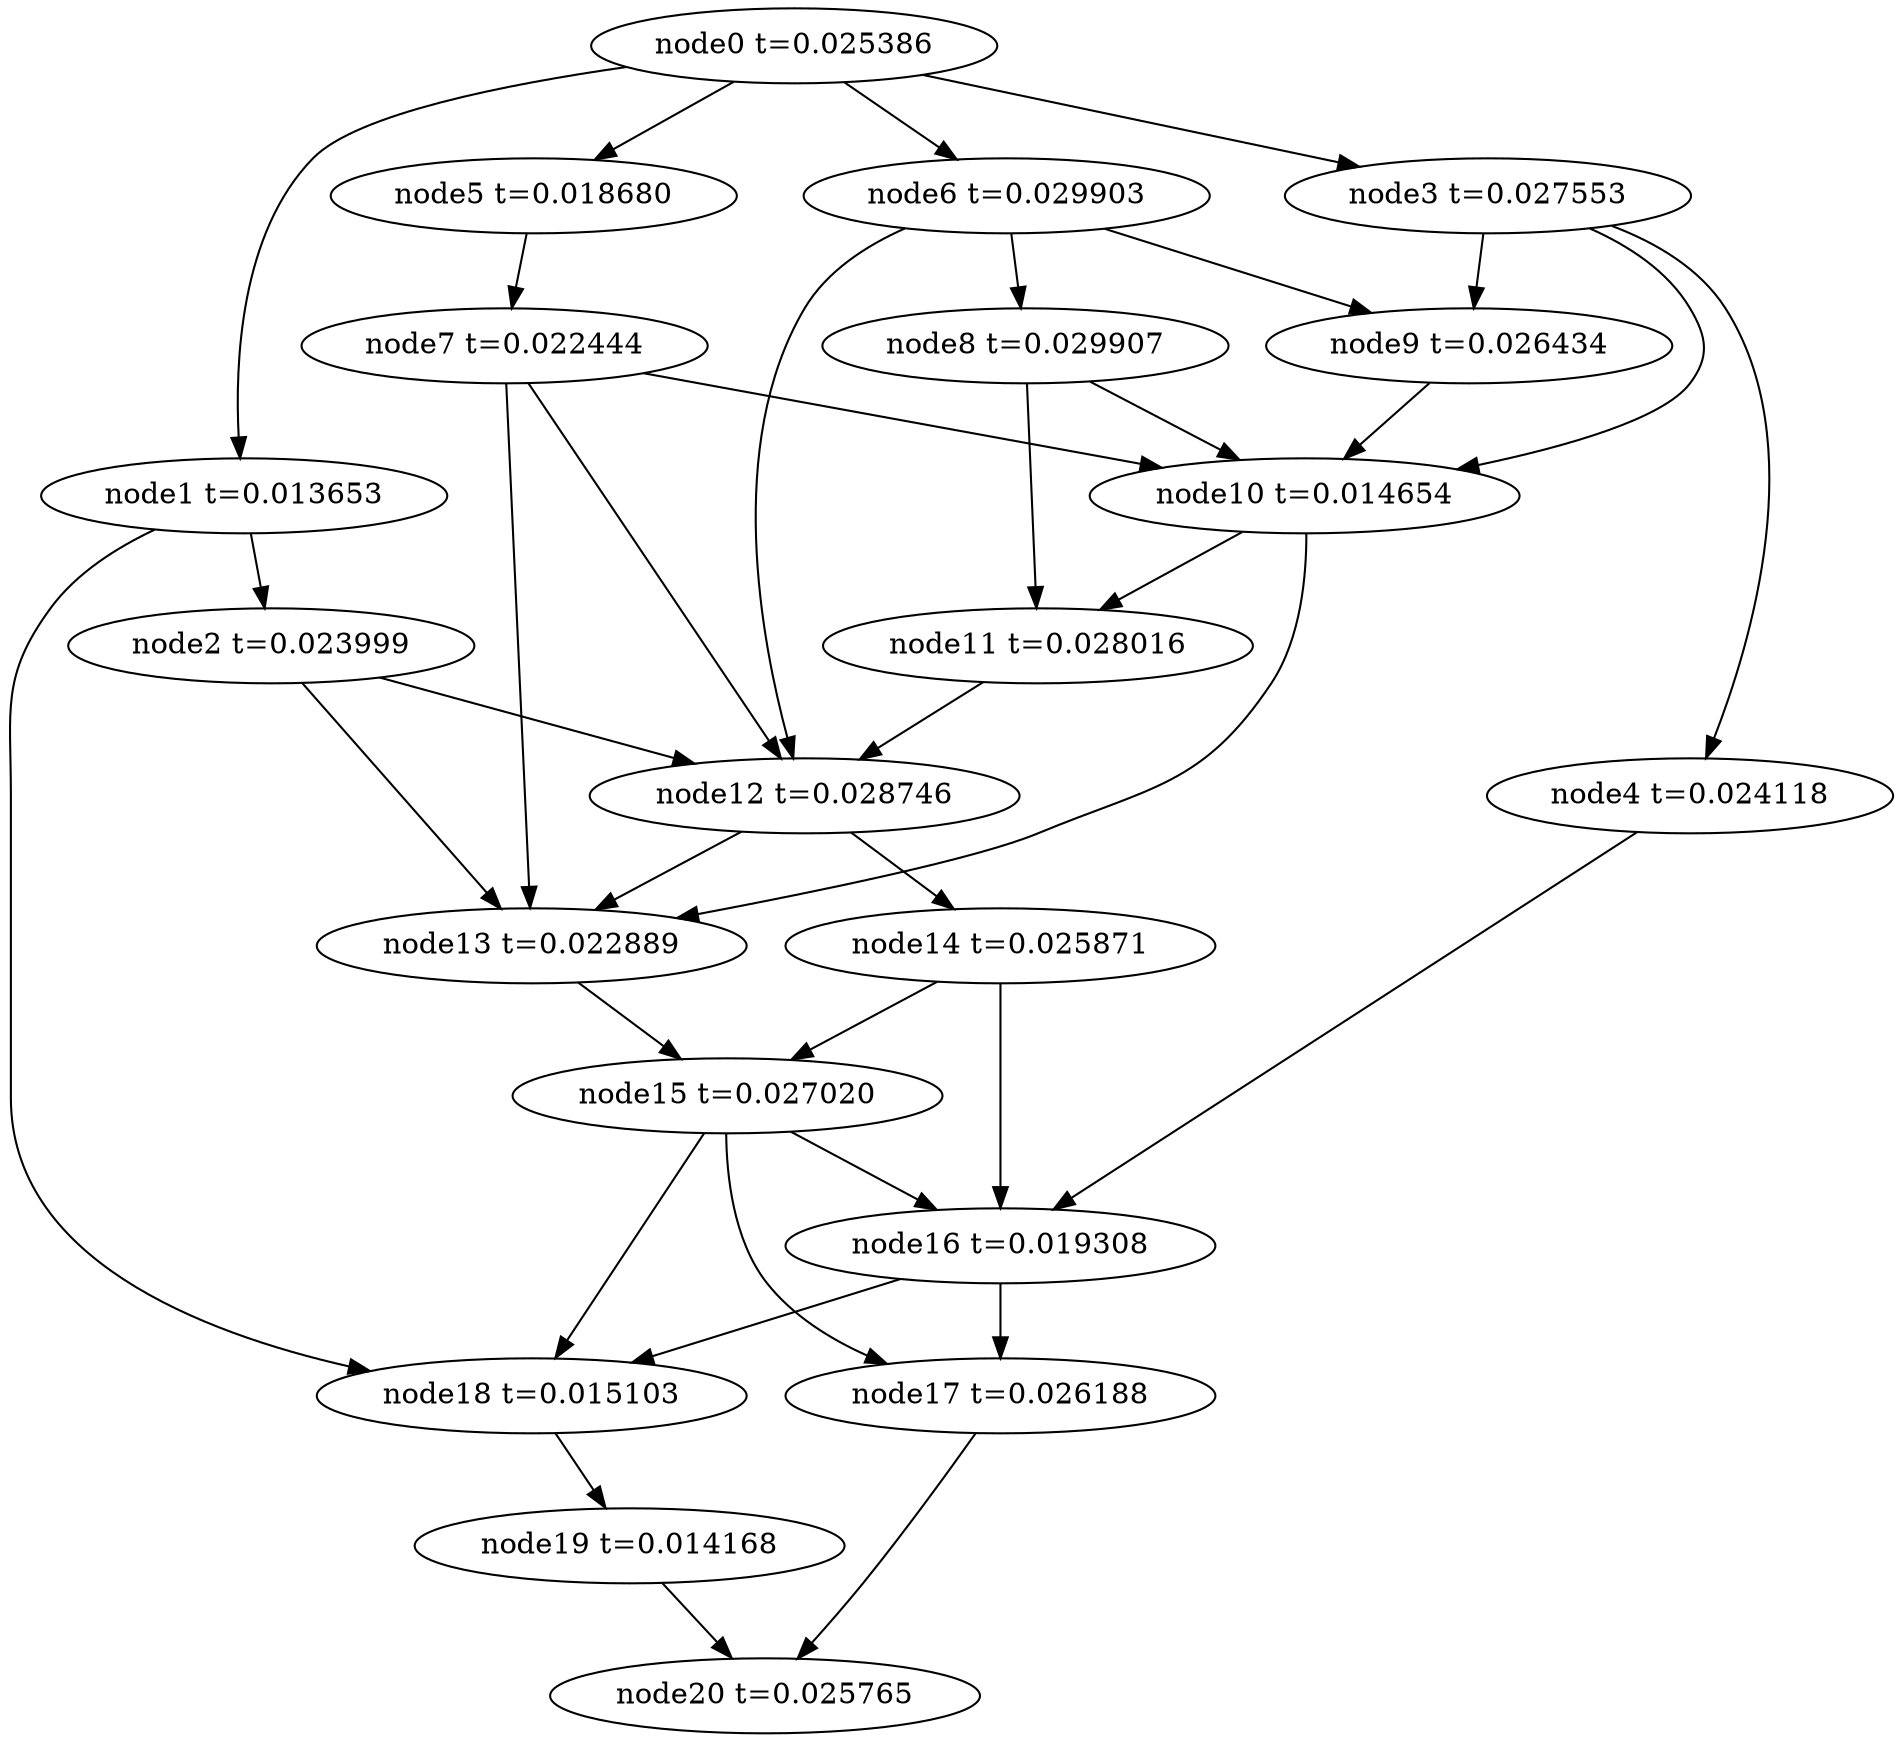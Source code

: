 digraph g{
	node20[label="node20 t=0.025765"]
	node19 -> node20
	node19[label="node19 t=0.014168"];
	node18 -> node19
	node18[label="node18 t=0.015103"];
	node17 -> node20
	node17[label="node17 t=0.026188"];
	node16 -> node18
	node16 -> node17
	node16[label="node16 t=0.019308"];
	node15 -> node18
	node15 -> node17
	node15 -> node16
	node15[label="node15 t=0.027020"];
	node14 -> node16
	node14 -> node15
	node14[label="node14 t=0.025871"];
	node13 -> node15
	node13[label="node13 t=0.022889"];
	node12 -> node14
	node12 -> node13
	node12[label="node12 t=0.028746"];
	node11 -> node12
	node11[label="node11 t=0.028016"];
	node10 -> node13
	node10 -> node11
	node10[label="node10 t=0.014654"];
	node9 -> node10
	node9[label="node9 t=0.026434"];
	node8 -> node11
	node8 -> node10
	node8[label="node8 t=0.029907"];
	node7 -> node13
	node7 -> node12
	node7 -> node10
	node7[label="node7 t=0.022444"];
	node6 -> node12
	node6 -> node9
	node6 -> node8
	node6[label="node6 t=0.029903"];
	node5 -> node7
	node5[label="node5 t=0.018680"];
	node4 -> node16
	node4[label="node4 t=0.024118"];
	node3 -> node10
	node3 -> node9
	node3 -> node4
	node3[label="node3 t=0.027553"];
	node2 -> node13
	node2 -> node12
	node2[label="node2 t=0.023999"];
	node1 -> node18
	node1 -> node2
	node1[label="node1 t=0.013653"];
	node0 -> node6
	node0 -> node5
	node0 -> node3
	node0 -> node1
	node0[label="node0 t=0.025386"];
}
